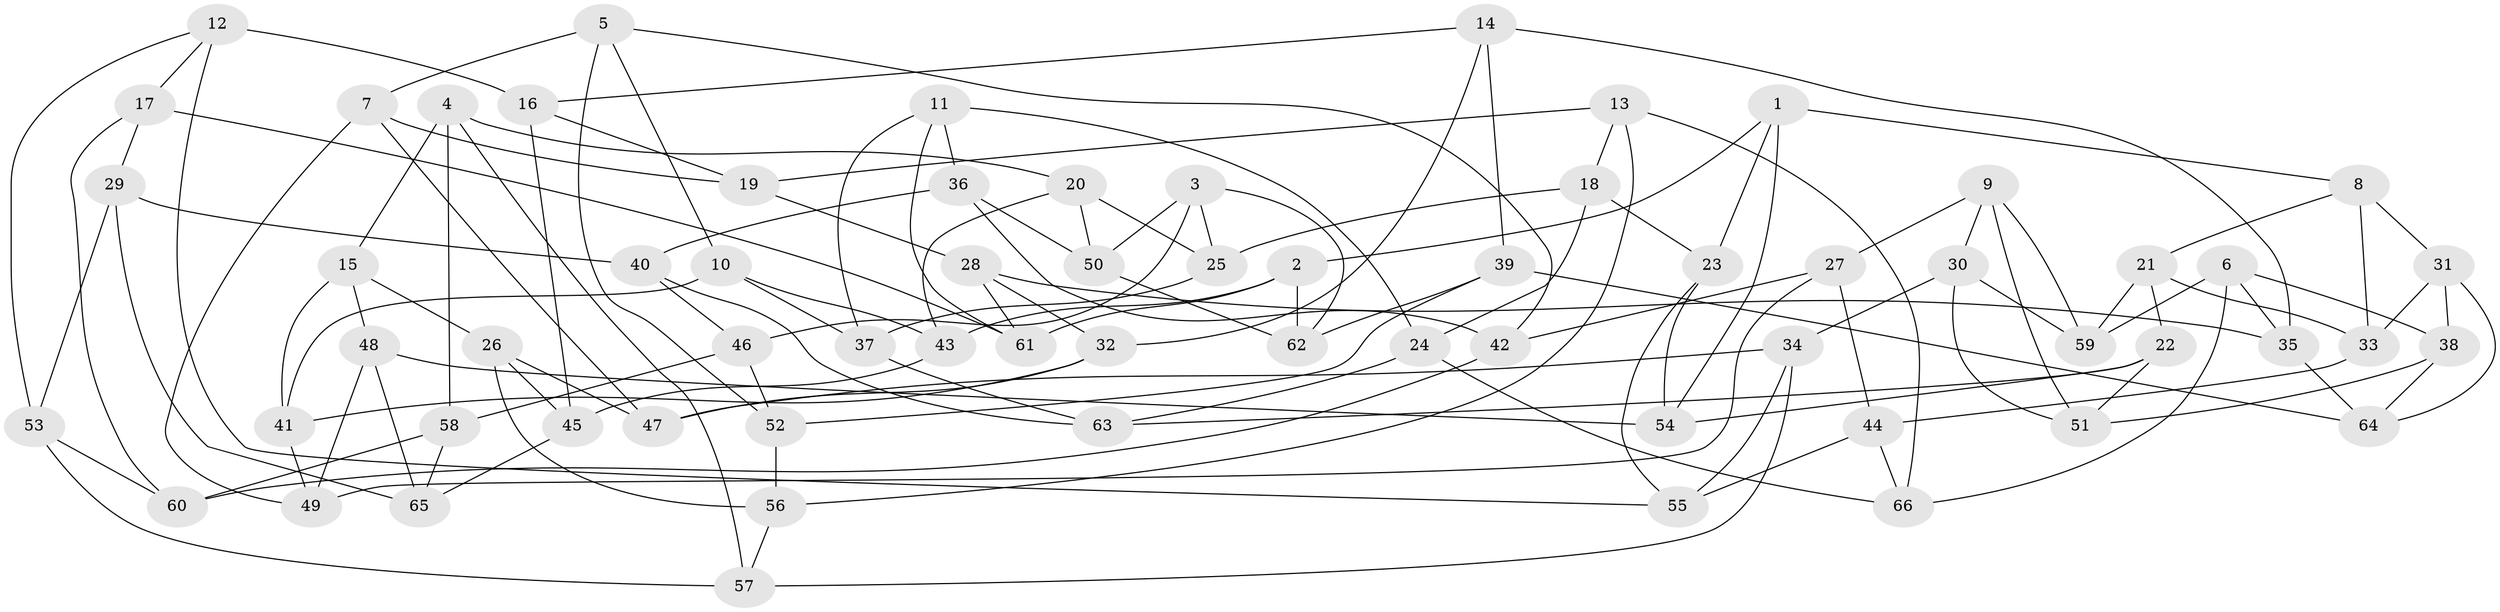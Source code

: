 // coarse degree distribution, {5: 0.225, 6: 0.4, 4: 0.35, 3: 0.025}
// Generated by graph-tools (version 1.1) at 2025/52/02/27/25 19:52:33]
// undirected, 66 vertices, 132 edges
graph export_dot {
graph [start="1"]
  node [color=gray90,style=filled];
  1;
  2;
  3;
  4;
  5;
  6;
  7;
  8;
  9;
  10;
  11;
  12;
  13;
  14;
  15;
  16;
  17;
  18;
  19;
  20;
  21;
  22;
  23;
  24;
  25;
  26;
  27;
  28;
  29;
  30;
  31;
  32;
  33;
  34;
  35;
  36;
  37;
  38;
  39;
  40;
  41;
  42;
  43;
  44;
  45;
  46;
  47;
  48;
  49;
  50;
  51;
  52;
  53;
  54;
  55;
  56;
  57;
  58;
  59;
  60;
  61;
  62;
  63;
  64;
  65;
  66;
  1 -- 23;
  1 -- 8;
  1 -- 54;
  1 -- 2;
  2 -- 43;
  2 -- 61;
  2 -- 62;
  3 -- 46;
  3 -- 62;
  3 -- 25;
  3 -- 50;
  4 -- 15;
  4 -- 57;
  4 -- 58;
  4 -- 20;
  5 -- 7;
  5 -- 10;
  5 -- 42;
  5 -- 52;
  6 -- 38;
  6 -- 59;
  6 -- 35;
  6 -- 66;
  7 -- 19;
  7 -- 47;
  7 -- 49;
  8 -- 31;
  8 -- 33;
  8 -- 21;
  9 -- 51;
  9 -- 27;
  9 -- 30;
  9 -- 59;
  10 -- 41;
  10 -- 43;
  10 -- 37;
  11 -- 61;
  11 -- 36;
  11 -- 37;
  11 -- 24;
  12 -- 53;
  12 -- 55;
  12 -- 16;
  12 -- 17;
  13 -- 56;
  13 -- 19;
  13 -- 18;
  13 -- 66;
  14 -- 32;
  14 -- 35;
  14 -- 16;
  14 -- 39;
  15 -- 41;
  15 -- 48;
  15 -- 26;
  16 -- 45;
  16 -- 19;
  17 -- 61;
  17 -- 60;
  17 -- 29;
  18 -- 25;
  18 -- 23;
  18 -- 24;
  19 -- 28;
  20 -- 25;
  20 -- 50;
  20 -- 43;
  21 -- 22;
  21 -- 33;
  21 -- 59;
  22 -- 63;
  22 -- 51;
  22 -- 54;
  23 -- 54;
  23 -- 55;
  24 -- 63;
  24 -- 66;
  25 -- 37;
  26 -- 47;
  26 -- 56;
  26 -- 45;
  27 -- 49;
  27 -- 42;
  27 -- 44;
  28 -- 32;
  28 -- 35;
  28 -- 61;
  29 -- 53;
  29 -- 40;
  29 -- 65;
  30 -- 51;
  30 -- 34;
  30 -- 59;
  31 -- 64;
  31 -- 33;
  31 -- 38;
  32 -- 47;
  32 -- 41;
  33 -- 44;
  34 -- 57;
  34 -- 47;
  34 -- 55;
  35 -- 64;
  36 -- 42;
  36 -- 50;
  36 -- 40;
  37 -- 63;
  38 -- 64;
  38 -- 51;
  39 -- 62;
  39 -- 64;
  39 -- 52;
  40 -- 63;
  40 -- 46;
  41 -- 49;
  42 -- 60;
  43 -- 45;
  44 -- 66;
  44 -- 55;
  45 -- 65;
  46 -- 52;
  46 -- 58;
  48 -- 65;
  48 -- 49;
  48 -- 54;
  50 -- 62;
  52 -- 56;
  53 -- 60;
  53 -- 57;
  56 -- 57;
  58 -- 65;
  58 -- 60;
}
